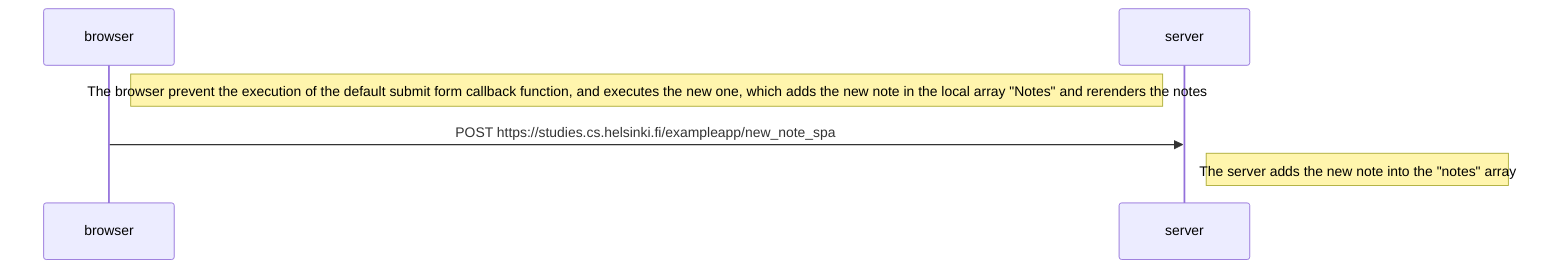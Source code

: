 sequenceDiagram
    participant browser
    participant server

    Note right of browser: The browser prevent the execution of the default submit form callback function, and executes the new one, which adds the new note in the local array "Notes" and rerenders the notes
    browser->>server: POST https://studies.cs.helsinki.fi/exampleapp/new_note_spa
    activate server
    Note right of server: The server adds the new note into the "notes" array